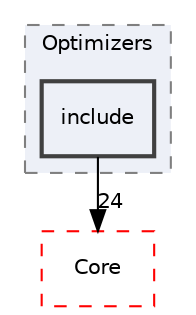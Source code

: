digraph "include"
{
 // LATEX_PDF_SIZE
  edge [fontname="Helvetica",fontsize="10",labelfontname="Helvetica",labelfontsize="10"];
  node [fontname="Helvetica",fontsize="10",shape=record];
  compound=true
  subgraph clusterdir_33a5fbe70472a1bbdf281f060bf026c9 {
    graph [ bgcolor="#edf0f7", pencolor="grey50", style="filled,dashed,", label="Optimizers", fontname="Helvetica", fontsize="10", URL="dir_33a5fbe70472a1bbdf281f060bf026c9.html"]
  dir_20c098fdd7977daf394d3893128e13d2 [shape=box, label="include", style="filled,bold,", fillcolor="#edf0f7", color="grey25", URL="dir_20c098fdd7977daf394d3893128e13d2.html"];
  }
  dir_cac7f9cecb9aa42a0bd05452dddd8a21 [shape=box, label="Core", style="dashed,", fillcolor="#edf0f7", color="red", URL="dir_cac7f9cecb9aa42a0bd05452dddd8a21.html"];
  dir_20c098fdd7977daf394d3893128e13d2->dir_cac7f9cecb9aa42a0bd05452dddd8a21 [headlabel="24", labeldistance=1.5 headhref="dir_000153_000014.html"];
}
